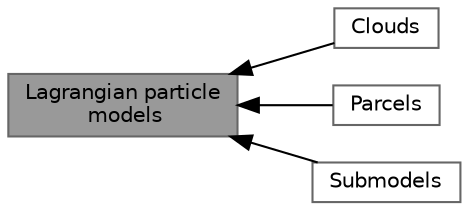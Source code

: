 digraph "Lagrangian particle models"
{
 // LATEX_PDF_SIZE
  bgcolor="transparent";
  edge [fontname=Helvetica,fontsize=10,labelfontname=Helvetica,labelfontsize=10];
  node [fontname=Helvetica,fontsize=10,shape=box,height=0.2,width=0.4];
  rankdir=LR;
  Node1 [id="Node000001",label="Lagrangian particle\l models",height=0.2,width=0.4,color="gray40", fillcolor="grey60", style="filled", fontcolor="black",tooltip=" "];
  Node2 [id="Node000002",label="Clouds",height=0.2,width=0.4,color="grey40", fillcolor="white", style="filled",URL="$group__grpLagrangianIntermediateClouds.html",tooltip=" "];
  Node3 [id="Node000003",label="Parcels",height=0.2,width=0.4,color="grey40", fillcolor="white", style="filled",URL="$group__grpLagrangianIntermediateParcels.html",tooltip=" "];
  Node4 [id="Node000004",label="Submodels",height=0.2,width=0.4,color="grey40", fillcolor="white", style="filled",URL="$group__grpLagrangianIntermediateSubModels.html",tooltip=" "];
  Node1->Node2 [shape=plaintext, dir="back", style="solid"];
  Node1->Node3 [shape=plaintext, dir="back", style="solid"];
  Node1->Node4 [shape=plaintext, dir="back", style="solid"];
}
